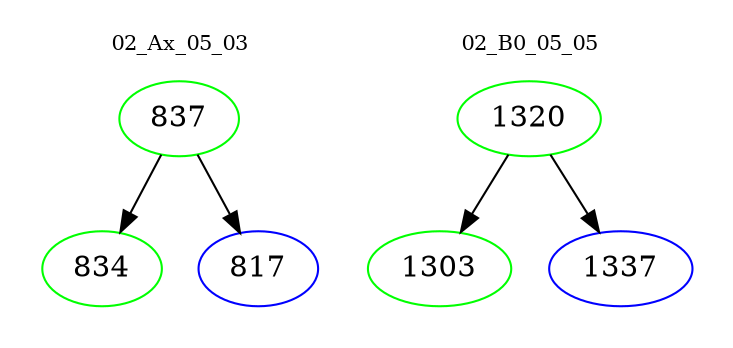 digraph{
subgraph cluster_0 {
color = white
label = "02_Ax_05_03";
fontsize=10;
T0_837 [label="837", color="green"]
T0_837 -> T0_834 [color="black"]
T0_834 [label="834", color="green"]
T0_837 -> T0_817 [color="black"]
T0_817 [label="817", color="blue"]
}
subgraph cluster_1 {
color = white
label = "02_B0_05_05";
fontsize=10;
T1_1320 [label="1320", color="green"]
T1_1320 -> T1_1303 [color="black"]
T1_1303 [label="1303", color="green"]
T1_1320 -> T1_1337 [color="black"]
T1_1337 [label="1337", color="blue"]
}
}
